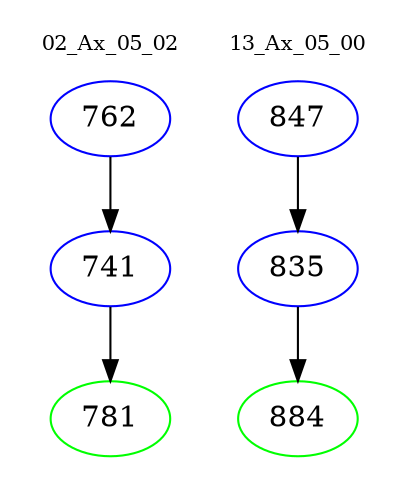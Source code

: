 digraph{
subgraph cluster_0 {
color = white
label = "02_Ax_05_02";
fontsize=10;
T0_762 [label="762", color="blue"]
T0_762 -> T0_741 [color="black"]
T0_741 [label="741", color="blue"]
T0_741 -> T0_781 [color="black"]
T0_781 [label="781", color="green"]
}
subgraph cluster_1 {
color = white
label = "13_Ax_05_00";
fontsize=10;
T1_847 [label="847", color="blue"]
T1_847 -> T1_835 [color="black"]
T1_835 [label="835", color="blue"]
T1_835 -> T1_884 [color="black"]
T1_884 [label="884", color="green"]
}
}
